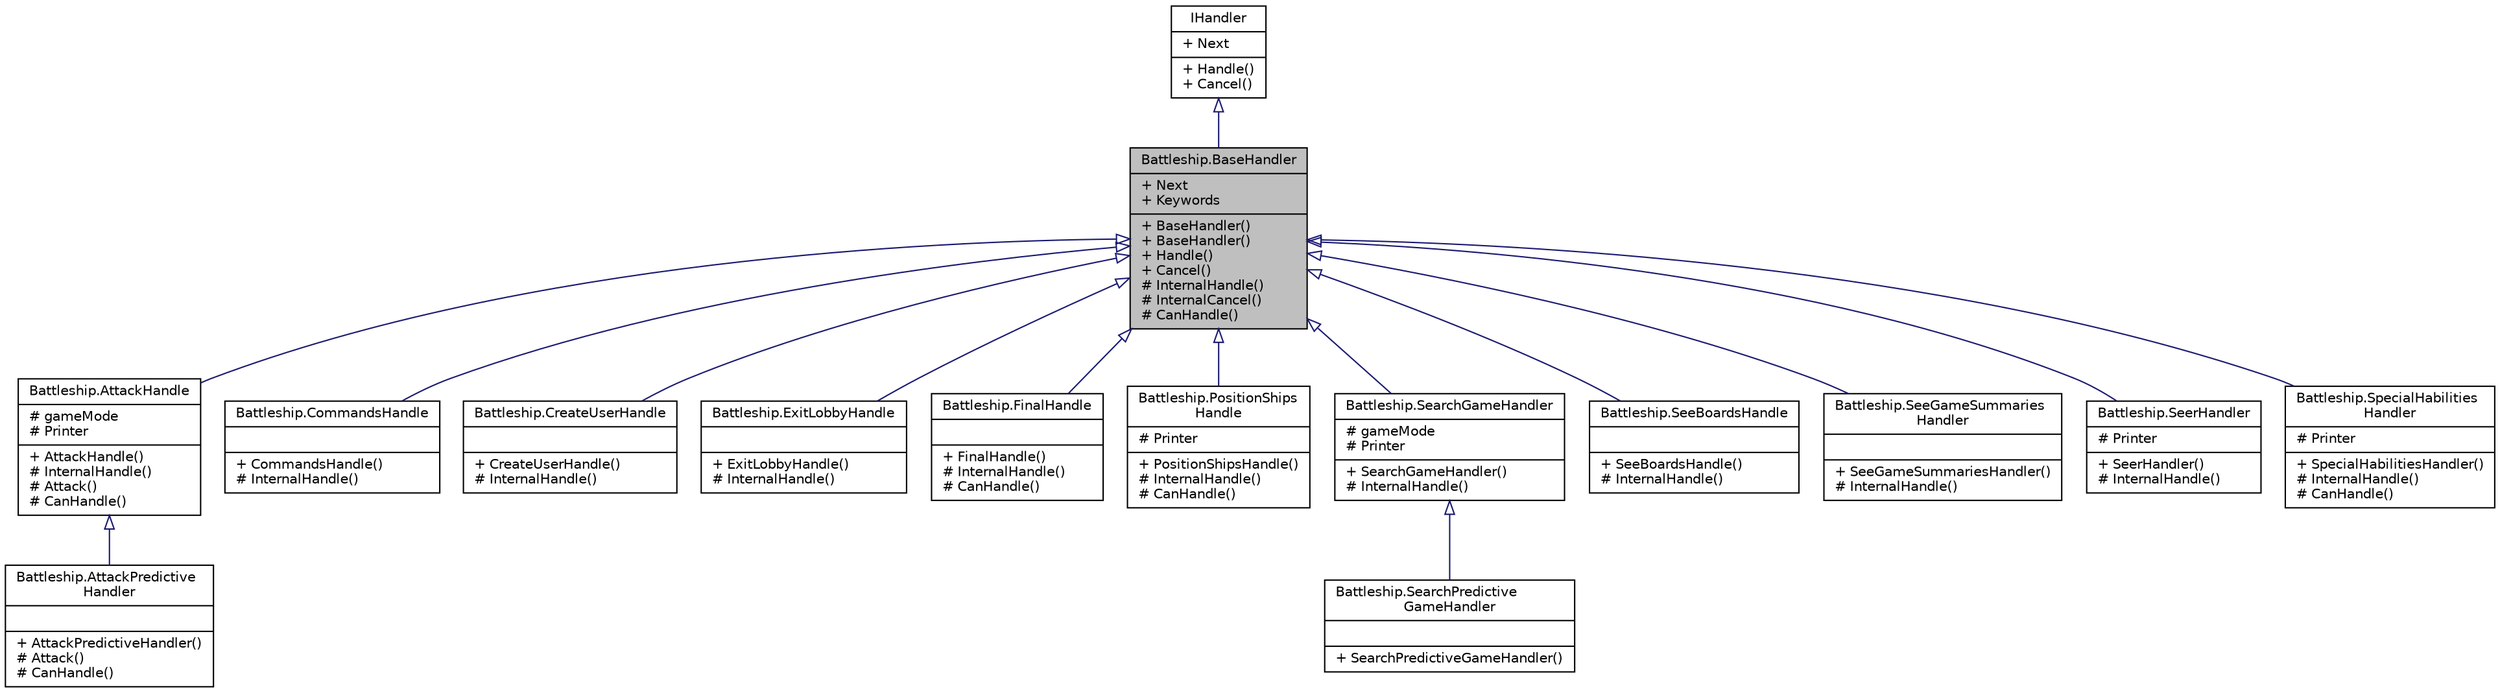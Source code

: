 digraph "Battleship.BaseHandler"
{
 // INTERACTIVE_SVG=YES
 // LATEX_PDF_SIZE
  edge [fontname="Helvetica",fontsize="10",labelfontname="Helvetica",labelfontsize="10"];
  node [fontname="Helvetica",fontsize="10",shape=record];
  Node1 [label="{Battleship.BaseHandler\n|+ Next\l+ Keywords\l|+ BaseHandler()\l+ BaseHandler()\l+ Handle()\l+ Cancel()\l# InternalHandle()\l# InternalCancel()\l# CanHandle()\l}",height=0.2,width=0.4,color="black", fillcolor="grey75", style="filled", fontcolor="black",tooltip="Clase base para implementar el patrón Chain of Responsibility. En ese patrón se pasa un mensaje a tra..."];
  Node2 -> Node1 [dir="back",color="midnightblue",fontsize="10",style="solid",arrowtail="onormal",fontname="Helvetica"];
  Node2 [label="{IHandler\n|+ Next\l|+ Handle()\l+ Cancel()\l}",height=0.2,width=0.4,color="black", fillcolor="white", style="filled",URL="$interfaceBattleship_1_1IHandler.html",tooltip="Interfaz para implementar el patrón Chain of Responsibility. En ese patrón se pasa un mensaje a travé..."];
  Node1 -> Node3 [dir="back",color="midnightblue",fontsize="10",style="solid",arrowtail="onormal",fontname="Helvetica"];
  Node3 [label="{Battleship.AttackHandle\n|# gameMode\l# Printer\l|+ AttackHandle()\l# InternalHandle()\l# Attack()\l# CanHandle()\l}",height=0.2,width=0.4,color="black", fillcolor="white", style="filled",URL="$classBattleship_1_1AttackHandle.html",tooltip="Un \"handler\" del patrón Chain of Responsibility que implementa el comando \"atacar\"...."];
  Node3 -> Node4 [dir="back",color="midnightblue",fontsize="10",style="solid",arrowtail="onormal",fontname="Helvetica"];
  Node4 [label="{Battleship.AttackPredictive\lHandler\n||+ AttackPredictiveHandler()\l# Attack()\l# CanHandle()\l}",height=0.2,width=0.4,color="black", fillcolor="white", style="filled",URL="$classBattleship_1_1AttackPredictiveHandler.html",tooltip="Un \"handler\" del patrón Chain of Responsibility que implementa el comando \"atacar p\"...."];
  Node1 -> Node5 [dir="back",color="midnightblue",fontsize="10",style="solid",arrowtail="onormal",fontname="Helvetica"];
  Node5 [label="{Battleship.CommandsHandle\n||+ CommandsHandle()\l# InternalHandle()\l}",height=0.2,width=0.4,color="black", fillcolor="white", style="filled",URL="$classBattleship_1_1CommandsHandle.html",tooltip="Un \"handler\" del patrón Chain of Responsibility que implementa el comando \"comandos\"...."];
  Node1 -> Node6 [dir="back",color="midnightblue",fontsize="10",style="solid",arrowtail="onormal",fontname="Helvetica"];
  Node6 [label="{Battleship.CreateUserHandle\n||+ CreateUserHandle()\l# InternalHandle()\l}",height=0.2,width=0.4,color="black", fillcolor="white", style="filled",URL="$classBattleship_1_1CreateUserHandle.html",tooltip="Un \"handler\" del patrón Chain of Responsibility que implementa el comando \"crear usuario\"...."];
  Node1 -> Node7 [dir="back",color="midnightblue",fontsize="10",style="solid",arrowtail="onormal",fontname="Helvetica"];
  Node7 [label="{Battleship.ExitLobbyHandle\n||+ ExitLobbyHandle()\l# InternalHandle()\l}",height=0.2,width=0.4,color="black", fillcolor="white", style="filled",URL="$classBattleship_1_1ExitLobbyHandle.html",tooltip="Un \"handler\" del patrón Chain of Responsibility que implementa el comando \"buscar partida\"...."];
  Node1 -> Node8 [dir="back",color="midnightblue",fontsize="10",style="solid",arrowtail="onormal",fontname="Helvetica"];
  Node8 [label="{Battleship.FinalHandle\n||+ FinalHandle()\l# InternalHandle()\l# CanHandle()\l}",height=0.2,width=0.4,color="black", fillcolor="white", style="filled",URL="$classBattleship_1_1FinalHandle.html",tooltip="Un \"handler\" del patrón Chain of Responsibility que se encarga de aceptar cualquier mensaje,..."];
  Node1 -> Node9 [dir="back",color="midnightblue",fontsize="10",style="solid",arrowtail="onormal",fontname="Helvetica"];
  Node9 [label="{Battleship.PositionShips\lHandle\n|# Printer\l|+ PositionShipsHandle()\l# InternalHandle()\l# CanHandle()\l}",height=0.2,width=0.4,color="black", fillcolor="white", style="filled",URL="$classBattleship_1_1PositionShipsHandle.html",tooltip="Un \"handler\" del patrón Chain of Responsibility que implementa el comando \"posicionar barco\"...."];
  Node1 -> Node10 [dir="back",color="midnightblue",fontsize="10",style="solid",arrowtail="onormal",fontname="Helvetica"];
  Node10 [label="{Battleship.SearchGameHandler\n|# gameMode\l# Printer\l|+ SearchGameHandler()\l# InternalHandle()\l}",height=0.2,width=0.4,color="black", fillcolor="white", style="filled",URL="$classBattleship_1_1SearchGameHandler.html",tooltip="Un \"handler\" del patrón Chain of Responsibility que implementa el comando \"buscar partida\"...."];
  Node10 -> Node11 [dir="back",color="midnightblue",fontsize="10",style="solid",arrowtail="onormal",fontname="Helvetica"];
  Node11 [label="{Battleship.SearchPredictive\lGameHandler\n||+ SearchPredictiveGameHandler()\l}",height=0.2,width=0.4,color="black", fillcolor="white", style="filled",URL="$classBattleship_1_1SearchPredictiveGameHandler.html",tooltip="Un \"handler\" del patrón Chain of Responsibility que implementa el comando \"buscar partida predictiva\"..."];
  Node1 -> Node12 [dir="back",color="midnightblue",fontsize="10",style="solid",arrowtail="onormal",fontname="Helvetica"];
  Node12 [label="{Battleship.SeeBoardsHandle\n||+ SeeBoardsHandle()\l# InternalHandle()\l}",height=0.2,width=0.4,color="black", fillcolor="white", style="filled",URL="$classBattleship_1_1SeeBoardsHandle.html",tooltip="Un \"handler\" del patrón Chain of Responsibility que implementa el comando \"ver tableros\"...."];
  Node1 -> Node13 [dir="back",color="midnightblue",fontsize="10",style="solid",arrowtail="onormal",fontname="Helvetica"];
  Node13 [label="{Battleship.SeeGameSummaries\lHandler\n||+ SeeGameSummariesHandler()\l# InternalHandle()\l}",height=0.2,width=0.4,color="black", fillcolor="white", style="filled",URL="$classBattleship_1_1SeeGameSummariesHandler.html",tooltip="Un \"handler\" del patrón Chain of Responsibility que implementa el comando \"ver partida jugada\"...."];
  Node1 -> Node14 [dir="back",color="midnightblue",fontsize="10",style="solid",arrowtail="onormal",fontname="Helvetica"];
  Node14 [label="{Battleship.SeerHandler\n|# Printer\l|+ SeerHandler()\l# InternalHandle()\l}",height=0.2,width=0.4,color="black", fillcolor="white", style="filled",URL="$classBattleship_1_1SeerHandler.html",tooltip="Un \"handler\" del patrón Chain of Responsibility que implementa los comandos \"vidente\"...."];
  Node1 -> Node15 [dir="back",color="midnightblue",fontsize="10",style="solid",arrowtail="onormal",fontname="Helvetica"];
  Node15 [label="{Battleship.SpecialHabilities\lHandler\n|# Printer\l|+ SpecialHabilitiesHandler()\l# InternalHandle()\l# CanHandle()\l}",height=0.2,width=0.4,color="black", fillcolor="white", style="filled",URL="$classBattleship_1_1SpecialHabilitiesHandler.html",tooltip="Un \"handler\" del patrón Chain of Responsibility que implementa los comandos \"ataque aereo\",..."];
}
